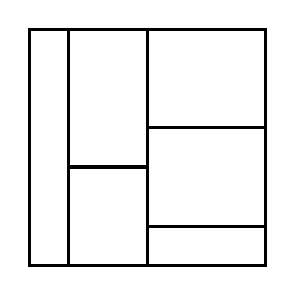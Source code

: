 \begin{tikzpicture}[very thick, scale=.5]
    \draw (0,0) rectangle (1,6);
    \draw (1,5/2) rectangle (3,6);
    \draw (1,0) rectangle (3,5/2);
    \draw (3,7/2) rectangle (6,6);
    \draw (3,1) rectangle (6,7/2);
    \draw (3,0) rectangle (6,1);
\end{tikzpicture}
